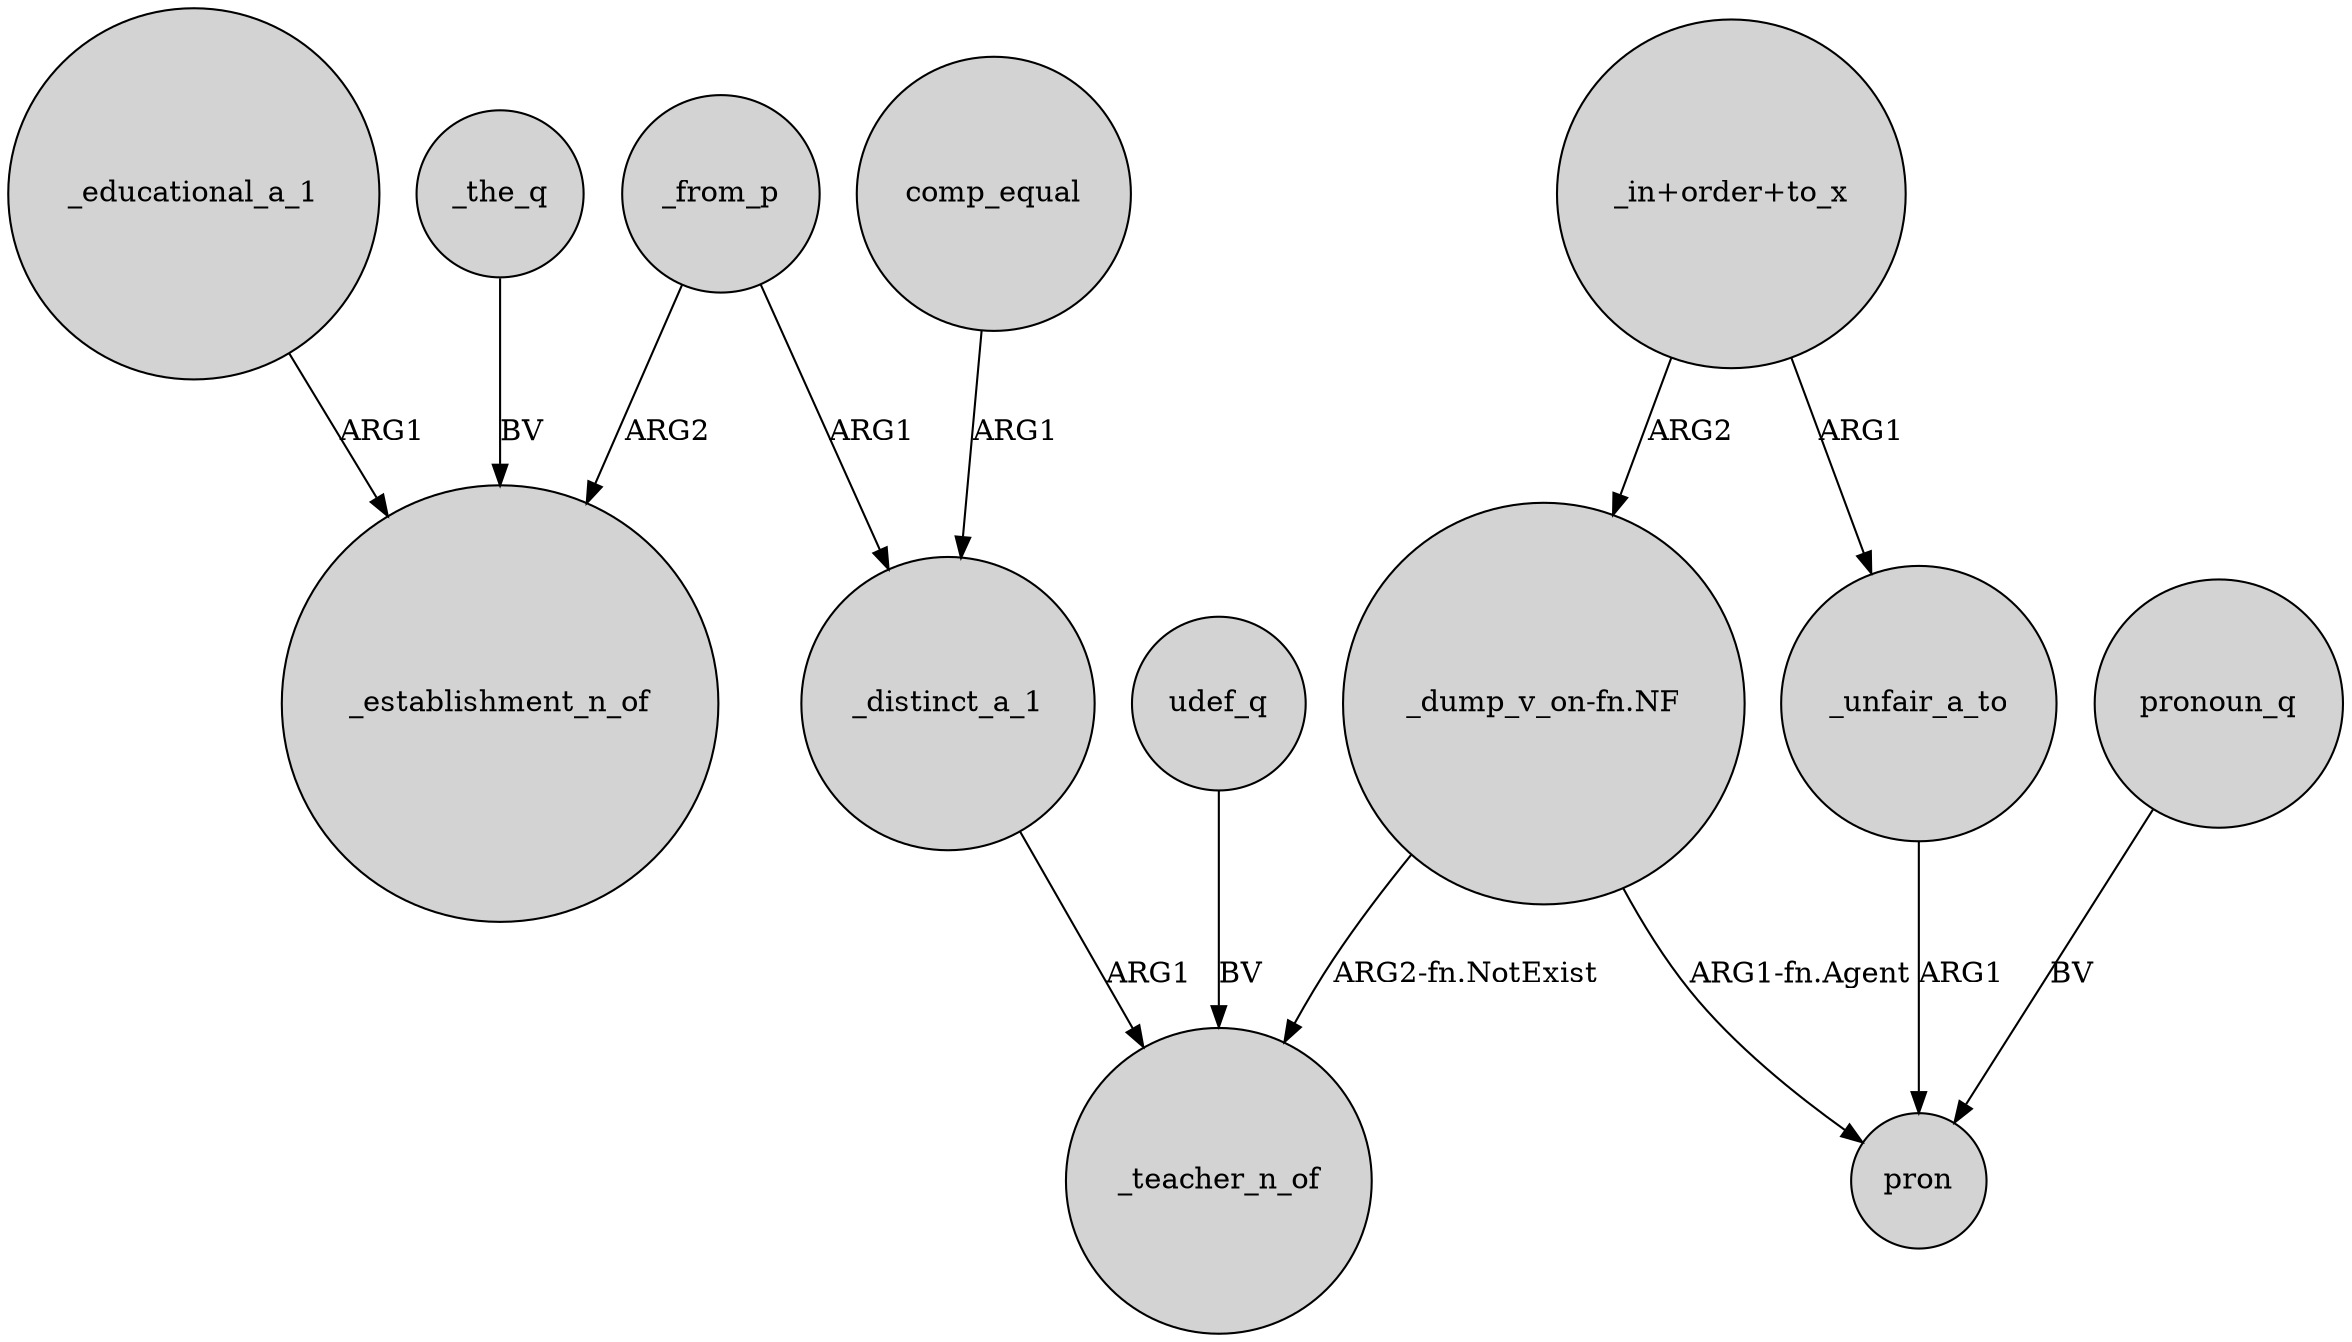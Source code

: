 digraph {
	node [shape=circle style=filled]
	_from_p -> _establishment_n_of [label=ARG2]
	"_in+order+to_x" -> _unfair_a_to [label=ARG1]
	_educational_a_1 -> _establishment_n_of [label=ARG1]
	udef_q -> _teacher_n_of [label=BV]
	_from_p -> _distinct_a_1 [label=ARG1]
	_the_q -> _establishment_n_of [label=BV]
	comp_equal -> _distinct_a_1 [label=ARG1]
	"_dump_v_on-fn.NF" -> pron [label="ARG1-fn.Agent"]
	_distinct_a_1 -> _teacher_n_of [label=ARG1]
	"_in+order+to_x" -> "_dump_v_on-fn.NF" [label=ARG2]
	"_dump_v_on-fn.NF" -> _teacher_n_of [label="ARG2-fn.NotExist"]
	_unfair_a_to -> pron [label=ARG1]
	pronoun_q -> pron [label=BV]
}

